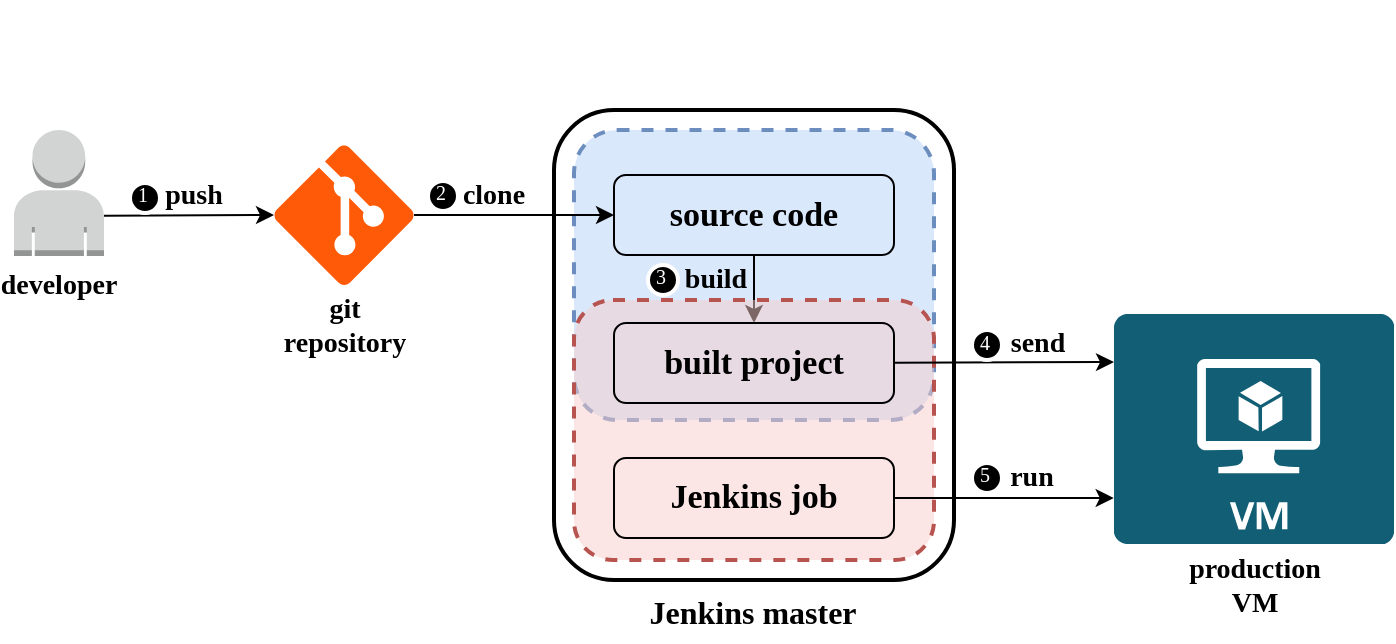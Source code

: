 <mxfile version="13.6.5" type="github">
  <diagram id="d6mMUUTLgo8zF5sFDHfQ" name="Page-1">
    <mxGraphModel dx="1038" dy="499" grid="1" gridSize="10" guides="1" tooltips="1" connect="1" arrows="1" fold="1" page="1" pageScale="1" pageWidth="1100" pageHeight="850" math="0" shadow="0" extFonts="Old Standard TT^https://fonts.googleapis.com/css?family=Old+Standard+TT">
      <root>
        <mxCell id="0" />
        <mxCell id="1" parent="0" />
        <mxCell id="qdngjhdqyZibX6NcExob-2" value="" style="outlineConnect=0;dashed=0;verticalLabelPosition=bottom;verticalAlign=top;align=center;html=1;shape=mxgraph.aws3.user;fillColor=#D2D3D3;gradientColor=none;shadow=0;" vertex="1" parent="1">
          <mxGeometry x="320" y="175" width="45" height="63" as="geometry" />
        </mxCell>
        <mxCell id="qdngjhdqyZibX6NcExob-7" value="" style="rounded=1;whiteSpace=wrap;html=1;shadow=0;fillColor=none;strokeWidth=2;" vertex="1" parent="1">
          <mxGeometry x="590" y="165" width="200" height="235" as="geometry" />
        </mxCell>
        <mxCell id="qdngjhdqyZibX6NcExob-8" value="" style="rounded=1;whiteSpace=wrap;html=1;shadow=0;fillColor=#dae8fc;strokeWidth=2;dashed=1;strokeColor=#6c8ebf;fillOpacity=100;" vertex="1" parent="1">
          <mxGeometry x="600" y="175" width="180" height="145" as="geometry" />
        </mxCell>
        <mxCell id="qdngjhdqyZibX6NcExob-9" value="" style="rounded=1;whiteSpace=wrap;html=1;shadow=0;strokeWidth=1;fillColor=none;" vertex="1" parent="1">
          <mxGeometry x="620" y="197.5" width="140" height="40" as="geometry" />
        </mxCell>
        <mxCell id="qdngjhdqyZibX6NcExob-11" value="" style="endArrow=classic;html=1;exitX=0.5;exitY=1;exitDx=0;exitDy=0;" edge="1" parent="1" source="qdngjhdqyZibX6NcExob-9" target="qdngjhdqyZibX6NcExob-17">
          <mxGeometry width="50" height="50" relative="1" as="geometry">
            <mxPoint x="420" y="430" as="sourcePoint" />
            <mxPoint x="690" y="280" as="targetPoint" />
          </mxGeometry>
        </mxCell>
        <mxCell id="qdngjhdqyZibX6NcExob-13" value="" style="verticalLabelPosition=bottom;html=1;verticalAlign=top;align=center;strokeColor=none;shape=mxgraph.azure.virtual_machine;rounded=1;shadow=0;fillColor=#125F75;" vertex="1" parent="1">
          <mxGeometry x="870" y="267" width="140" height="115" as="geometry" />
        </mxCell>
        <mxCell id="qdngjhdqyZibX6NcExob-16" value="" style="rounded=1;whiteSpace=wrap;html=1;shadow=0;fillColor=#f8cecc;strokeWidth=2;dashed=1;strokeColor=#b85450;fillOpacity=50;" vertex="1" parent="1">
          <mxGeometry x="600" y="260" width="180" height="130" as="geometry" />
        </mxCell>
        <mxCell id="qdngjhdqyZibX6NcExob-17" value="" style="rounded=1;whiteSpace=wrap;html=1;shadow=0;strokeWidth=1;fillColor=none;" vertex="1" parent="1">
          <mxGeometry x="620" y="271.5" width="140" height="40" as="geometry" />
        </mxCell>
        <mxCell id="qdngjhdqyZibX6NcExob-18" value="" style="rounded=1;whiteSpace=wrap;html=1;shadow=0;strokeWidth=1;fillColor=none;" vertex="1" parent="1">
          <mxGeometry x="620" y="339" width="140" height="40" as="geometry" />
        </mxCell>
        <mxCell id="qdngjhdqyZibX6NcExob-20" value="" style="endArrow=classic;html=1;entryX=0;entryY=0.209;entryDx=0;entryDy=0;entryPerimeter=0;" edge="1" parent="1" source="qdngjhdqyZibX6NcExob-17">
          <mxGeometry width="50" height="50" relative="1" as="geometry">
            <mxPoint x="430" y="409" as="sourcePoint" />
            <mxPoint x="870" y="291.035" as="targetPoint" />
          </mxGeometry>
        </mxCell>
        <mxCell id="qdngjhdqyZibX6NcExob-21" value="" style="endArrow=classic;html=1;exitX=1;exitY=0.5;exitDx=0;exitDy=0;entryX=-0.001;entryY=0.713;entryDx=0;entryDy=0;entryPerimeter=0;" edge="1" parent="1" source="qdngjhdqyZibX6NcExob-18">
          <mxGeometry width="50" height="50" relative="1" as="geometry">
            <mxPoint x="770.0" y="311.5" as="sourcePoint" />
            <mxPoint x="869.86" y="358.995" as="targetPoint" />
          </mxGeometry>
        </mxCell>
        <mxCell id="qdngjhdqyZibX6NcExob-22" value="" style="endArrow=classic;html=1;entryX=0;entryY=0.5;entryDx=0;entryDy=0;exitX=1;exitY=0.5;exitDx=0;exitDy=0;exitPerimeter=0;" edge="1" parent="1" source="qdngjhdqyZibX6NcExob-36" target="qdngjhdqyZibX6NcExob-9">
          <mxGeometry width="50" height="50" relative="1" as="geometry">
            <mxPoint x="518" y="217.5" as="sourcePoint" />
            <mxPoint x="550" y="270" as="targetPoint" />
          </mxGeometry>
        </mxCell>
        <mxCell id="qdngjhdqyZibX6NcExob-23" value="" style="endArrow=classic;html=1;entryX=0;entryY=0.5;entryDx=0;entryDy=0;exitX=1;exitY=0.68;exitDx=0;exitDy=0;exitPerimeter=0;metaEdit=0;sketch=0;shadow=0;labelBorderColor=none;entryPerimeter=0;" edge="1" parent="1" source="qdngjhdqyZibX6NcExob-2" target="qdngjhdqyZibX6NcExob-36">
          <mxGeometry width="50" height="50" relative="1" as="geometry">
            <mxPoint x="370" y="218" as="sourcePoint" />
            <mxPoint x="450" y="217.5" as="targetPoint" />
          </mxGeometry>
        </mxCell>
        <mxCell id="qdngjhdqyZibX6NcExob-24" value="&lt;font face=&quot;Old Standard TT&quot; style=&quot;font-size: 14px&quot;&gt;push&lt;/font&gt;" style="text;html=1;strokeColor=none;fillColor=none;align=center;verticalAlign=middle;whiteSpace=wrap;rounded=0;shadow=0;fontStyle=1" vertex="1" parent="1">
          <mxGeometry x="390" y="198" width="40" height="20" as="geometry" />
        </mxCell>
        <mxCell id="qdngjhdqyZibX6NcExob-25" value="&lt;div style=&quot;text-align: justify&quot;&gt;&lt;span style=&quot;font-family: &amp;quot;old standard tt&amp;quot;&quot;&gt;&lt;font style=&quot;font-size: 10px&quot;&gt;1&lt;/font&gt;&lt;/span&gt;&lt;/div&gt;" style="ellipse;whiteSpace=wrap;html=1;aspect=fixed;strokeWidth=2;fontFamily=Tahoma;spacingBottom=4;spacingRight=2;rounded=1;shadow=0;align=center;strokeColor=#FFFFFF;fillColor=#000000;fontColor=#FFFFFF;" vertex="1" parent="1">
          <mxGeometry x="378" y="201.5" width="15" height="15" as="geometry" />
        </mxCell>
        <mxCell id="qdngjhdqyZibX6NcExob-27" value="&lt;font face=&quot;Old Standard TT&quot; style=&quot;font-size: 14px&quot;&gt;clone&lt;/font&gt;" style="text;html=1;strokeColor=none;fillColor=none;align=center;verticalAlign=middle;whiteSpace=wrap;rounded=0;shadow=0;fontStyle=1" vertex="1" parent="1">
          <mxGeometry x="540" y="198" width="40" height="20" as="geometry" />
        </mxCell>
        <mxCell id="qdngjhdqyZibX6NcExob-28" value="&lt;div style=&quot;text-align: justify&quot;&gt;&lt;span style=&quot;font-family: &amp;#34;old standard tt&amp;#34;&quot;&gt;&lt;font style=&quot;font-size: 10px&quot;&gt;2&lt;/font&gt;&lt;/span&gt;&lt;/div&gt;" style="ellipse;whiteSpace=wrap;html=1;aspect=fixed;strokeWidth=2;fontFamily=Tahoma;spacingBottom=4;spacingRight=2;rounded=1;shadow=0;align=center;strokeColor=#FFFFFF;fillColor=#000000;fontColor=#FFFFFF;" vertex="1" parent="1">
          <mxGeometry x="527" y="200.5" width="15" height="15" as="geometry" />
        </mxCell>
        <mxCell id="qdngjhdqyZibX6NcExob-29" value="&lt;font face=&quot;Old Standard TT&quot; style=&quot;font-size: 14px&quot;&gt;build&lt;/font&gt;" style="text;html=1;strokeColor=none;fillColor=none;align=center;verticalAlign=middle;whiteSpace=wrap;rounded=0;shadow=0;fontStyle=1" vertex="1" parent="1">
          <mxGeometry x="651" y="240" width="40" height="20" as="geometry" />
        </mxCell>
        <mxCell id="qdngjhdqyZibX6NcExob-30" value="&lt;div style=&quot;text-align: justify&quot;&gt;&lt;span style=&quot;font-family: &amp;#34;old standard tt&amp;#34;&quot;&gt;&lt;font style=&quot;font-size: 10px&quot;&gt;3&lt;/font&gt;&lt;/span&gt;&lt;/div&gt;" style="ellipse;whiteSpace=wrap;html=1;aspect=fixed;strokeWidth=2;fontFamily=Tahoma;spacingBottom=4;spacingRight=2;rounded=1;shadow=0;align=center;strokeColor=#FFFFFF;fillColor=#000000;fontColor=#FFFFFF;" vertex="1" parent="1">
          <mxGeometry x="637" y="242.5" width="15" height="15" as="geometry" />
        </mxCell>
        <mxCell id="qdngjhdqyZibX6NcExob-31" value="&lt;font face=&quot;Old Standard TT&quot; style=&quot;font-size: 14px&quot;&gt;send&lt;/font&gt;" style="text;html=1;strokeColor=none;fillColor=none;align=center;verticalAlign=middle;whiteSpace=wrap;rounded=0;shadow=0;fontStyle=1" vertex="1" parent="1">
          <mxGeometry x="817" y="271.5" width="30" height="20" as="geometry" />
        </mxCell>
        <mxCell id="qdngjhdqyZibX6NcExob-32" value="&lt;div style=&quot;text-align: justify&quot;&gt;&lt;span style=&quot;font-family: &amp;#34;old standard tt&amp;#34;&quot;&gt;&lt;font style=&quot;font-size: 10px&quot;&gt;4&lt;/font&gt;&lt;/span&gt;&lt;/div&gt;" style="ellipse;whiteSpace=wrap;html=1;aspect=fixed;strokeWidth=2;fontFamily=Tahoma;spacingBottom=4;spacingRight=2;rounded=1;shadow=0;align=center;strokeColor=#FFFFFF;fillColor=#000000;fontColor=#FFFFFF;" vertex="1" parent="1">
          <mxGeometry x="799" y="275" width="15" height="15" as="geometry" />
        </mxCell>
        <mxCell id="qdngjhdqyZibX6NcExob-33" value="&lt;font face=&quot;Old Standard TT&quot; style=&quot;font-size: 14px&quot;&gt;run&lt;/font&gt;" style="text;html=1;strokeColor=none;fillColor=none;align=center;verticalAlign=middle;whiteSpace=wrap;rounded=0;shadow=0;fontStyle=1" vertex="1" parent="1">
          <mxGeometry x="817" y="339" width="24" height="20" as="geometry" />
        </mxCell>
        <mxCell id="qdngjhdqyZibX6NcExob-34" value="&lt;div style=&quot;text-align: justify&quot;&gt;&lt;span style=&quot;font-family: &amp;#34;old standard tt&amp;#34;&quot;&gt;&lt;font style=&quot;font-size: 10px&quot;&gt;5&lt;/font&gt;&lt;/span&gt;&lt;/div&gt;" style="ellipse;whiteSpace=wrap;html=1;aspect=fixed;strokeWidth=2;fontFamily=Tahoma;spacingBottom=4;spacingRight=2;rounded=1;shadow=0;align=center;strokeColor=#FFFFFF;fillColor=#000000;fontColor=#FFFFFF;" vertex="1" parent="1">
          <mxGeometry x="799" y="341.5" width="15" height="15" as="geometry" />
        </mxCell>
        <mxCell id="qdngjhdqyZibX6NcExob-36" value="" style="verticalLabelPosition=bottom;html=1;verticalAlign=top;align=center;strokeColor=none;shape=mxgraph.azure.git_repository;rounded=1;shadow=0;fontColor=#FFFFFF;fillColor=#FF5A08;" vertex="1" parent="1">
          <mxGeometry x="450" y="182.5" width="70" height="70" as="geometry" />
        </mxCell>
        <mxCell id="qdngjhdqyZibX6NcExob-38" value="&lt;font face=&quot;Old Standard TT&quot; style=&quot;font-size: 17px&quot;&gt;source code&lt;/font&gt;" style="text;html=1;strokeColor=none;fillColor=none;align=center;verticalAlign=middle;whiteSpace=wrap;rounded=0;shadow=0;fontStyle=1" vertex="1" parent="1">
          <mxGeometry x="640" y="207.5" width="100" height="20" as="geometry" />
        </mxCell>
        <mxCell id="qdngjhdqyZibX6NcExob-39" value="&lt;font face=&quot;Old Standard TT&quot;&gt;&lt;span style=&quot;font-size: 17px&quot;&gt;built project&lt;/span&gt;&lt;/font&gt;" style="text;html=1;strokeColor=none;fillColor=none;align=center;verticalAlign=middle;whiteSpace=wrap;rounded=0;shadow=0;fontStyle=1" vertex="1" parent="1">
          <mxGeometry x="640" y="281.5" width="100" height="20" as="geometry" />
        </mxCell>
        <mxCell id="qdngjhdqyZibX6NcExob-40" value="&lt;font face=&quot;Old Standard TT&quot;&gt;&lt;span style=&quot;font-size: 17px&quot;&gt;Jenkins&amp;nbsp;job&lt;/span&gt;&lt;/font&gt;" style="text;html=1;strokeColor=none;fillColor=none;align=center;verticalAlign=middle;whiteSpace=wrap;rounded=0;shadow=0;fontStyle=1" vertex="1" parent="1">
          <mxGeometry x="640" y="349" width="100" height="20" as="geometry" />
        </mxCell>
        <mxCell id="qdngjhdqyZibX6NcExob-41" value="&lt;font face=&quot;Old Standard TT&quot; style=&quot;font-size: 14px&quot;&gt;developer&lt;/font&gt;" style="text;html=1;strokeColor=none;fillColor=none;align=center;verticalAlign=middle;whiteSpace=wrap;rounded=0;shadow=0;fontStyle=1" vertex="1" parent="1">
          <mxGeometry x="316.25" y="242.5" width="52.5" height="20" as="geometry" />
        </mxCell>
        <mxCell id="qdngjhdqyZibX6NcExob-42" value="&lt;font face=&quot;Old Standard TT&quot; style=&quot;font-size: 14px&quot;&gt;git repository&lt;/font&gt;" style="text;html=1;strokeColor=none;fillColor=none;align=center;verticalAlign=middle;whiteSpace=wrap;rounded=0;shadow=0;fontStyle=1" vertex="1" parent="1">
          <mxGeometry x="458.75" y="262.5" width="52.5" height="20" as="geometry" />
        </mxCell>
        <mxCell id="qdngjhdqyZibX6NcExob-43" value="&lt;font face=&quot;Old Standard TT&quot; style=&quot;font-size: 16px&quot;&gt;Jenkins master&lt;br&gt;&lt;/font&gt;" style="text;html=1;strokeColor=none;fillColor=none;align=center;verticalAlign=middle;whiteSpace=wrap;rounded=0;shadow=0;fontStyle=1" vertex="1" parent="1">
          <mxGeometry x="628.44" y="400" width="123.12" height="31" as="geometry" />
        </mxCell>
        <mxCell id="qdngjhdqyZibX6NcExob-44" value="" style="shape=image;html=1;verticalAlign=top;verticalLabelPosition=bottom;labelBackgroundColor=#ffffff;imageAspect=0;aspect=fixed;image=https://cdn4.iconfinder.com/data/icons/logos-brands-5/24/jenkins-128.png;rounded=1;shadow=0;strokeColor=#FFFFFF;strokeWidth=5;fillColor=#FF66FF;fontColor=#FFFFFF;" vertex="1" parent="1">
          <mxGeometry x="667" y="110" width="46" height="46" as="geometry" />
        </mxCell>
        <mxCell id="qdngjhdqyZibX6NcExob-45" value="&lt;font face=&quot;Old Standard TT&quot; style=&quot;font-size: 14px&quot;&gt;production VM&lt;/font&gt;" style="text;html=1;strokeColor=none;fillColor=none;align=center;verticalAlign=middle;whiteSpace=wrap;rounded=0;shadow=0;fontStyle=1" vertex="1" parent="1">
          <mxGeometry x="913.75" y="393" width="52.5" height="20" as="geometry" />
        </mxCell>
      </root>
    </mxGraphModel>
  </diagram>
</mxfile>

